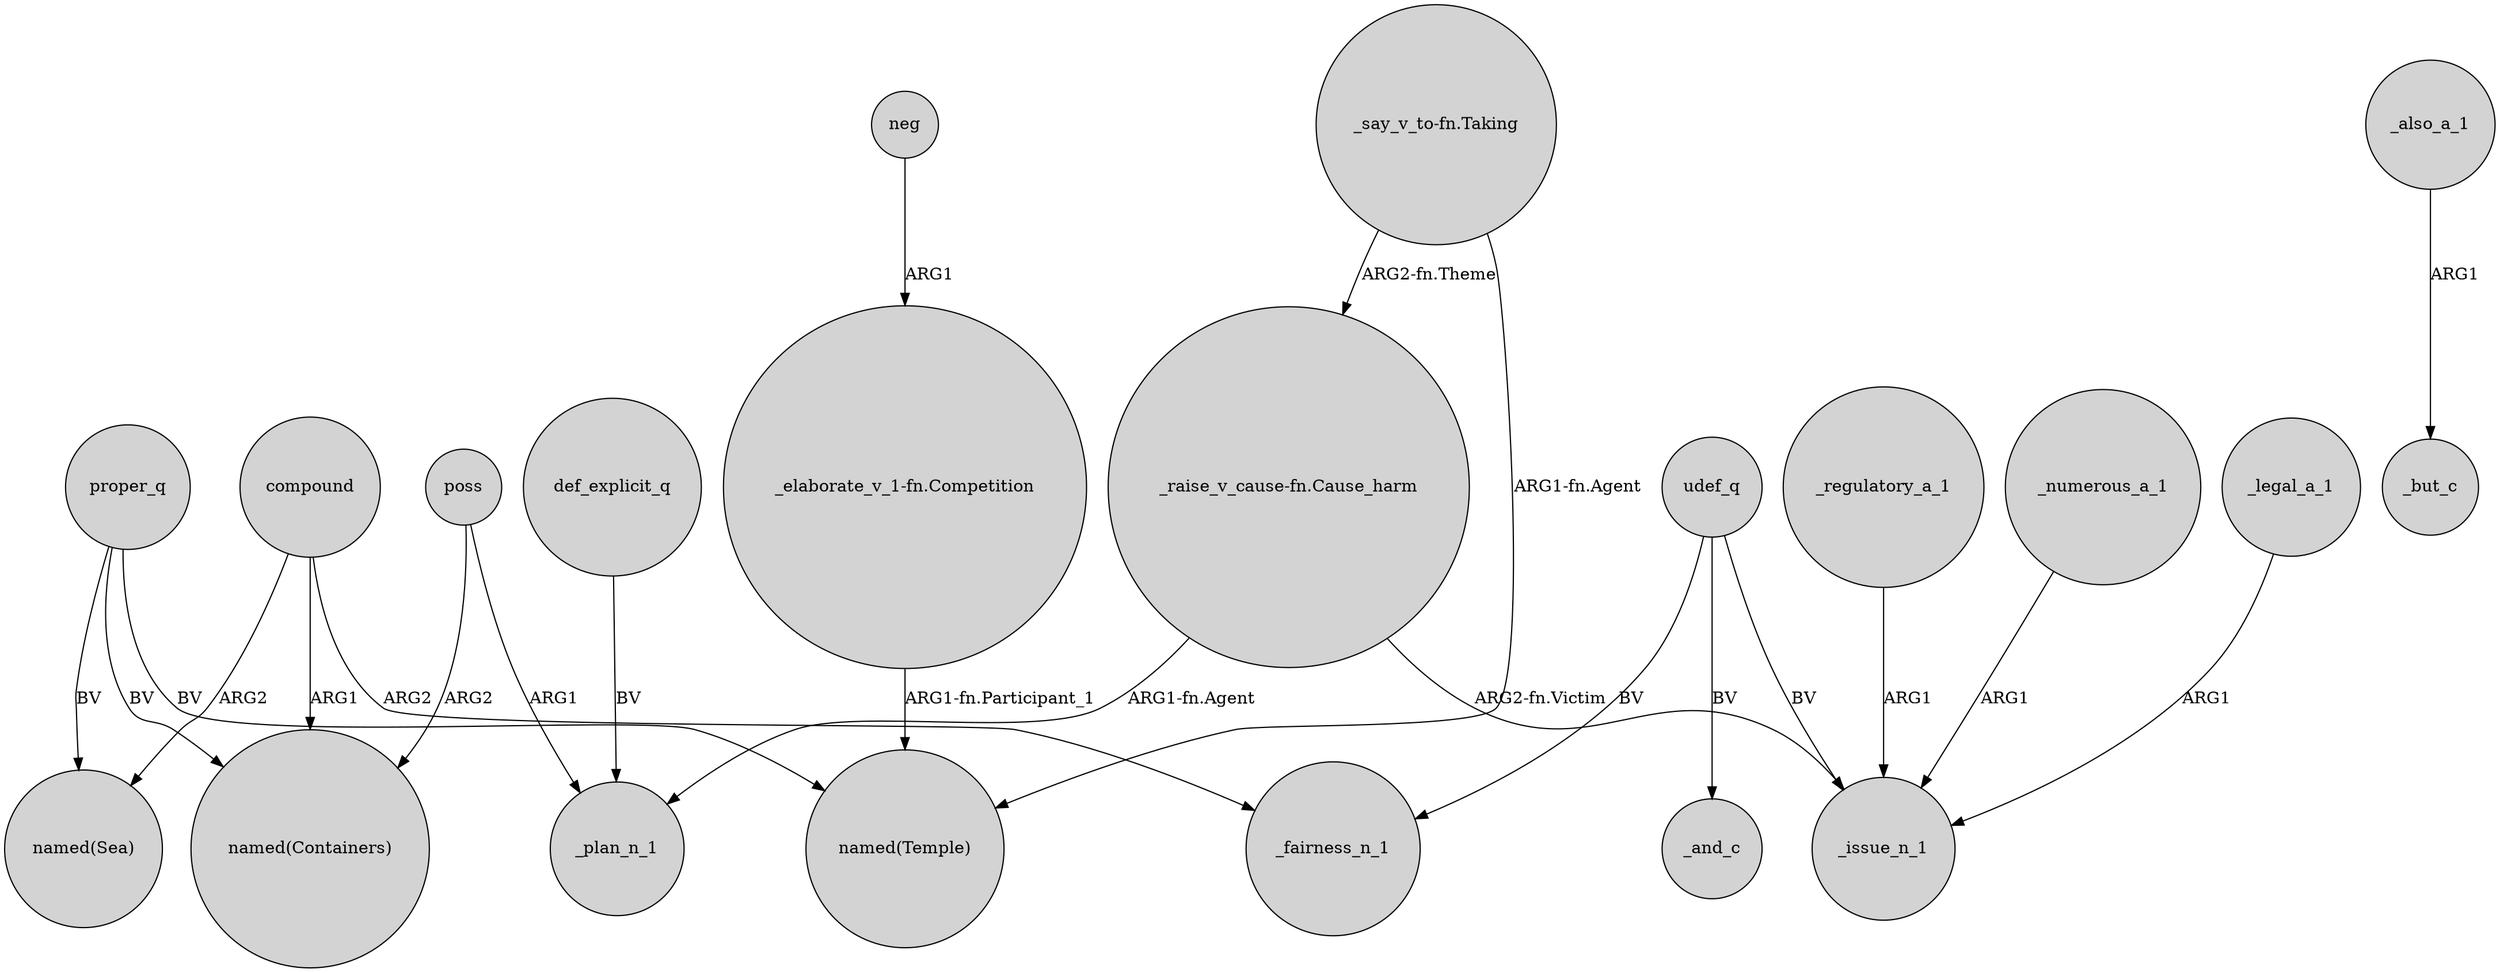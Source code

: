 digraph {
	node [shape=circle style=filled]
	compound -> "named(Sea)" [label=ARG2]
	_also_a_1 -> _but_c [label=ARG1]
	compound -> "named(Containers)" [label=ARG1]
	poss -> "named(Containers)" [label=ARG2]
	udef_q -> _fairness_n_1 [label=BV]
	def_explicit_q -> _plan_n_1 [label=BV]
	compound -> _fairness_n_1 [label=ARG2]
	poss -> _plan_n_1 [label=ARG1]
	"_say_v_to-fn.Taking" -> "_raise_v_cause-fn.Cause_harm" [label="ARG2-fn.Theme"]
	udef_q -> _and_c [label=BV]
	"_elaborate_v_1-fn.Competition" -> "named(Temple)" [label="ARG1-fn.Participant_1"]
	neg -> "_elaborate_v_1-fn.Competition" [label=ARG1]
	"_say_v_to-fn.Taking" -> "named(Temple)" [label="ARG1-fn.Agent"]
	"_raise_v_cause-fn.Cause_harm" -> _plan_n_1 [label="ARG1-fn.Agent"]
	_regulatory_a_1 -> _issue_n_1 [label=ARG1]
	_numerous_a_1 -> _issue_n_1 [label=ARG1]
	udef_q -> _issue_n_1 [label=BV]
	proper_q -> "named(Sea)" [label=BV]
	proper_q -> "named(Temple)" [label=BV]
	_legal_a_1 -> _issue_n_1 [label=ARG1]
	proper_q -> "named(Containers)" [label=BV]
	"_raise_v_cause-fn.Cause_harm" -> _issue_n_1 [label="ARG2-fn.Victim"]
}
